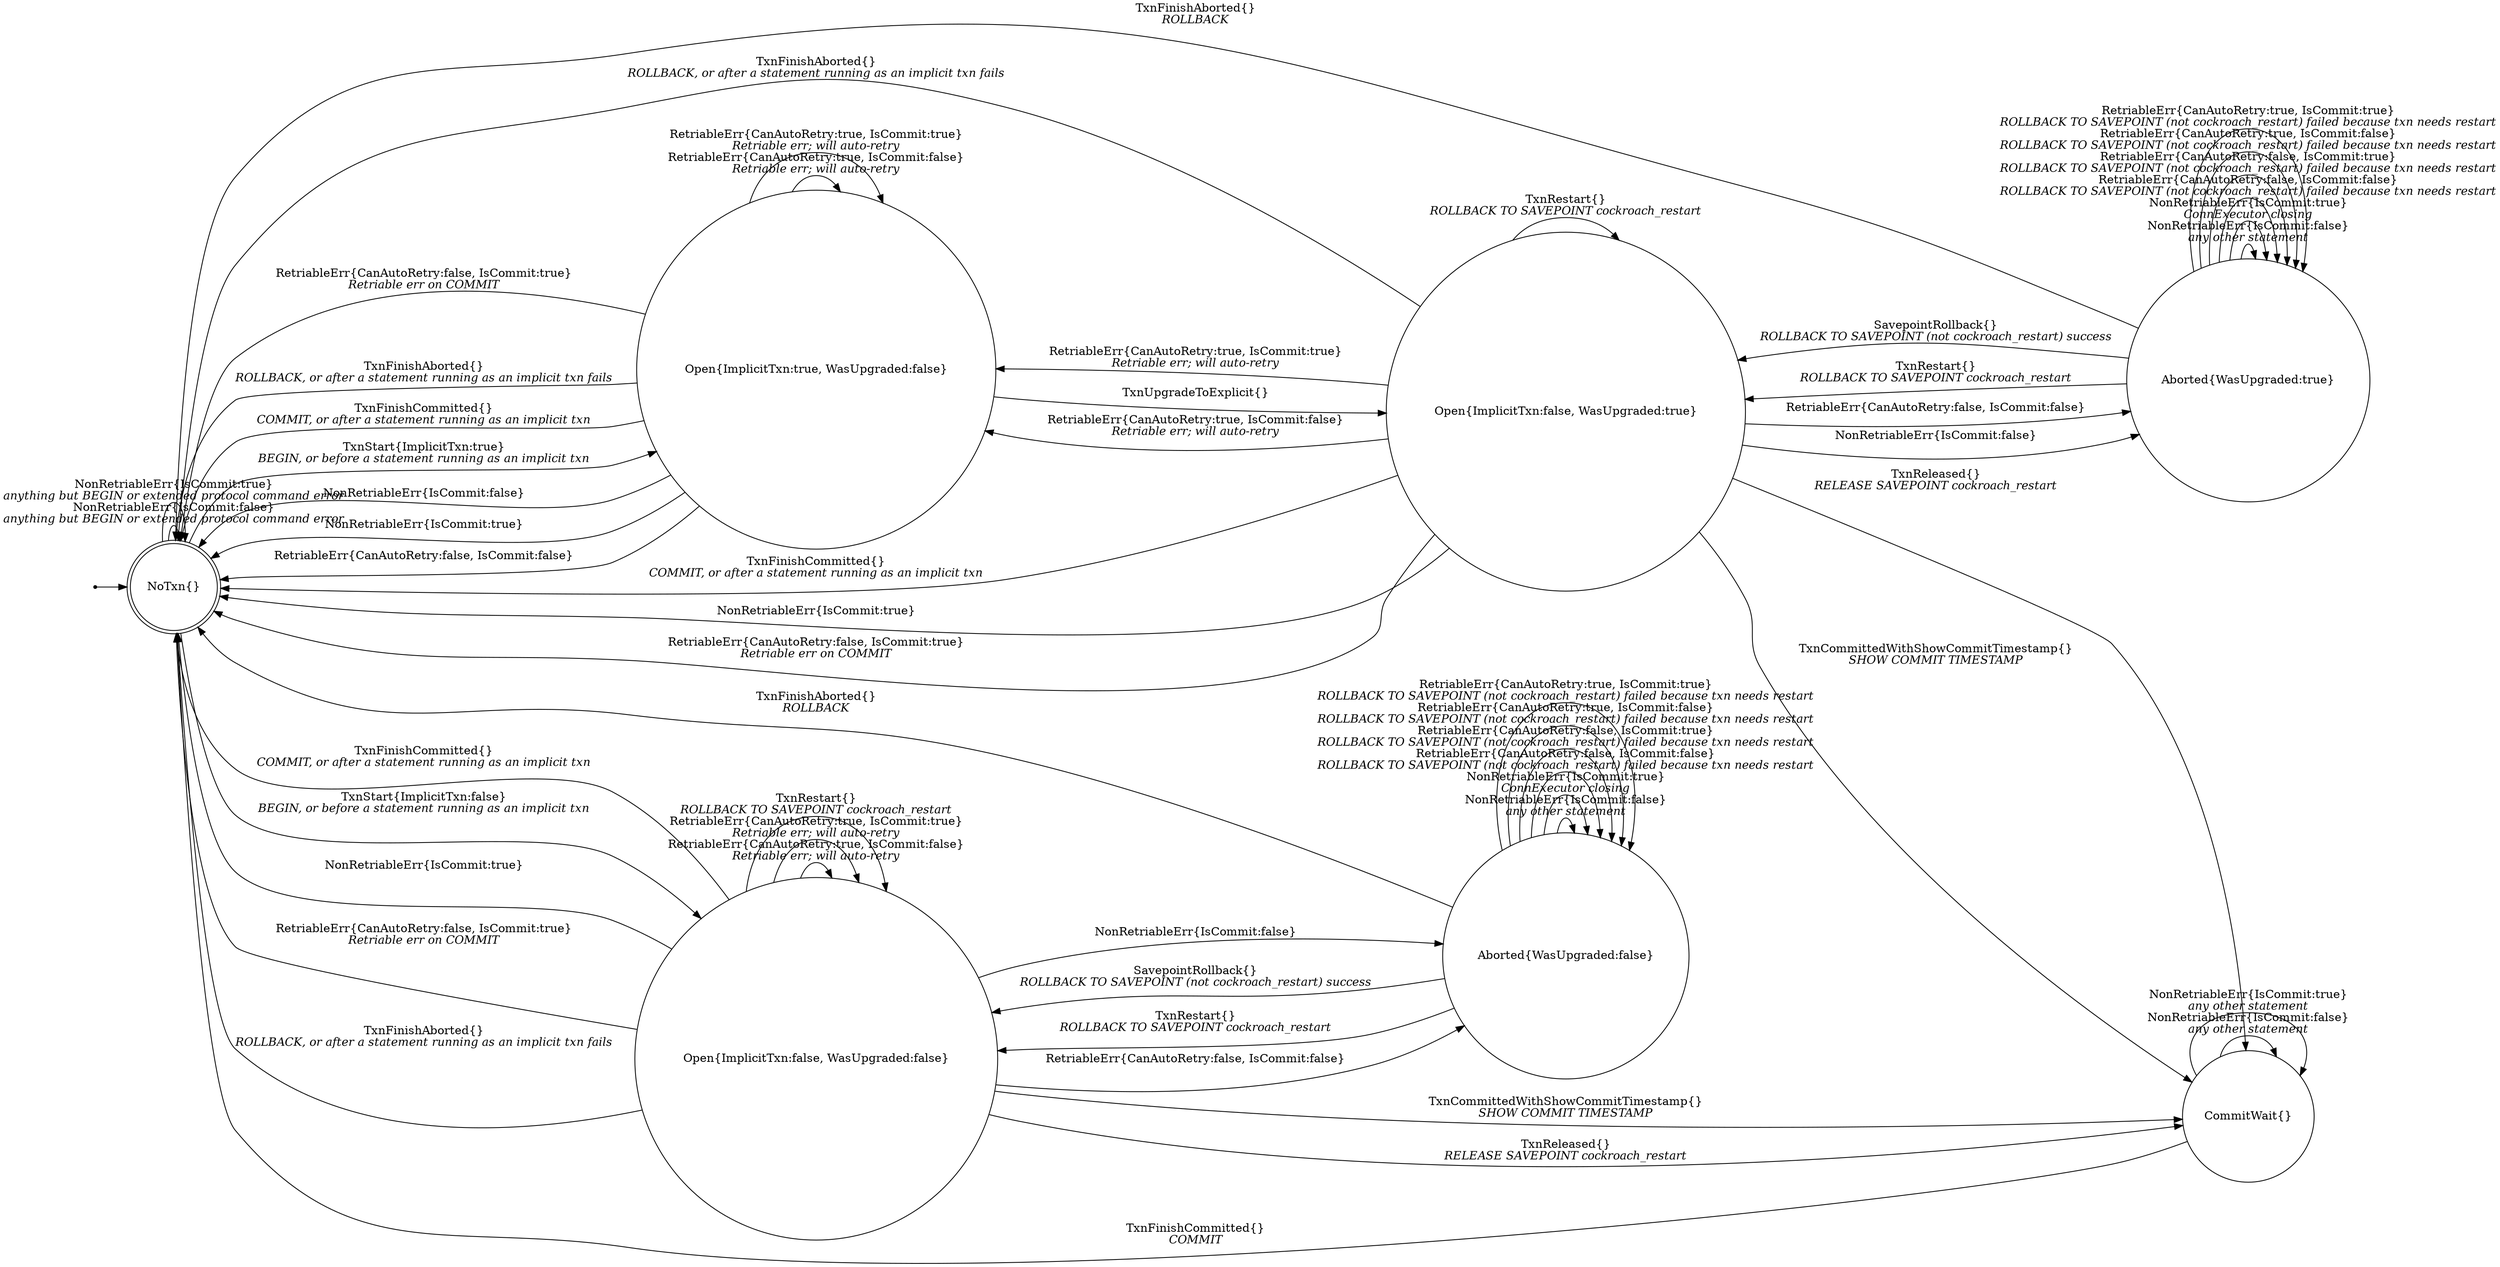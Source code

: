 // Code generated; DO NOT EDIT.
// To generate a .png file, run:
// brew install cairo pango
// brew install graphviz --with-pango
// dot -Tpng txnstatetransitions_diagram.gv -o txnstatetransitions_diagram.png".

// The Pango/Cairo renderer is needed for rendering our HTML labels.
digraph finite_state_machine {
	rankdir=LR;

	node [shape = doublecircle]; "NoTxn{}";
	node [shape = point ]; qi
	qi -> "NoTxn{}";

	node [shape = circle];
	"Aborted{WasUpgraded:false}" -> "Aborted{WasUpgraded:false}" [label = <NonRetriableErr{IsCommit:false}<BR/><I>any other statement</I>>]
	"Aborted{WasUpgraded:false}" -> "Aborted{WasUpgraded:false}" [label = <NonRetriableErr{IsCommit:true}<BR/><I>ConnExecutor closing</I>>]
	"Aborted{WasUpgraded:false}" -> "Aborted{WasUpgraded:false}" [label = <RetriableErr{CanAutoRetry:false, IsCommit:false}<BR/><I>ROLLBACK TO SAVEPOINT (not cockroach_restart) failed because txn needs restart</I>>]
	"Aborted{WasUpgraded:false}" -> "Aborted{WasUpgraded:false}" [label = <RetriableErr{CanAutoRetry:false, IsCommit:true}<BR/><I>ROLLBACK TO SAVEPOINT (not cockroach_restart) failed because txn needs restart</I>>]
	"Aborted{WasUpgraded:false}" -> "Aborted{WasUpgraded:false}" [label = <RetriableErr{CanAutoRetry:true, IsCommit:false}<BR/><I>ROLLBACK TO SAVEPOINT (not cockroach_restart) failed because txn needs restart</I>>]
	"Aborted{WasUpgraded:false}" -> "Aborted{WasUpgraded:false}" [label = <RetriableErr{CanAutoRetry:true, IsCommit:true}<BR/><I>ROLLBACK TO SAVEPOINT (not cockroach_restart) failed because txn needs restart</I>>]
	"Aborted{WasUpgraded:false}" -> "Open{ImplicitTxn:false, WasUpgraded:false}" [label = <SavepointRollback{}<BR/><I>ROLLBACK TO SAVEPOINT (not cockroach_restart) success</I>>]
	"Aborted{WasUpgraded:false}" -> "NoTxn{}" [label = <TxnFinishAborted{}<BR/><I>ROLLBACK</I>>]
	"Aborted{WasUpgraded:false}" -> "Open{ImplicitTxn:false, WasUpgraded:false}" [label = <TxnRestart{}<BR/><I>ROLLBACK TO SAVEPOINT cockroach_restart</I>>]
	"Aborted{WasUpgraded:true}" -> "Aborted{WasUpgraded:true}" [label = <NonRetriableErr{IsCommit:false}<BR/><I>any other statement</I>>]
	"Aborted{WasUpgraded:true}" -> "Aborted{WasUpgraded:true}" [label = <NonRetriableErr{IsCommit:true}<BR/><I>ConnExecutor closing</I>>]
	"Aborted{WasUpgraded:true}" -> "Aborted{WasUpgraded:true}" [label = <RetriableErr{CanAutoRetry:false, IsCommit:false}<BR/><I>ROLLBACK TO SAVEPOINT (not cockroach_restart) failed because txn needs restart</I>>]
	"Aborted{WasUpgraded:true}" -> "Aborted{WasUpgraded:true}" [label = <RetriableErr{CanAutoRetry:false, IsCommit:true}<BR/><I>ROLLBACK TO SAVEPOINT (not cockroach_restart) failed because txn needs restart</I>>]
	"Aborted{WasUpgraded:true}" -> "Aborted{WasUpgraded:true}" [label = <RetriableErr{CanAutoRetry:true, IsCommit:false}<BR/><I>ROLLBACK TO SAVEPOINT (not cockroach_restart) failed because txn needs restart</I>>]
	"Aborted{WasUpgraded:true}" -> "Aborted{WasUpgraded:true}" [label = <RetriableErr{CanAutoRetry:true, IsCommit:true}<BR/><I>ROLLBACK TO SAVEPOINT (not cockroach_restart) failed because txn needs restart</I>>]
	"Aborted{WasUpgraded:true}" -> "Open{ImplicitTxn:false, WasUpgraded:true}" [label = <SavepointRollback{}<BR/><I>ROLLBACK TO SAVEPOINT (not cockroach_restart) success</I>>]
	"Aborted{WasUpgraded:true}" -> "NoTxn{}" [label = <TxnFinishAborted{}<BR/><I>ROLLBACK</I>>]
	"Aborted{WasUpgraded:true}" -> "Open{ImplicitTxn:false, WasUpgraded:true}" [label = <TxnRestart{}<BR/><I>ROLLBACK TO SAVEPOINT cockroach_restart</I>>]
	"CommitWait{}" -> "CommitWait{}" [label = <NonRetriableErr{IsCommit:false}<BR/><I>any other statement</I>>]
	"CommitWait{}" -> "CommitWait{}" [label = <NonRetriableErr{IsCommit:true}<BR/><I>any other statement</I>>]
	"CommitWait{}" -> "NoTxn{}" [label = <TxnFinishCommitted{}<BR/><I>COMMIT</I>>]
	"NoTxn{}" -> "NoTxn{}" [label = <NonRetriableErr{IsCommit:false}<BR/><I>anything but BEGIN or extended protocol command error</I>>]
	"NoTxn{}" -> "NoTxn{}" [label = <NonRetriableErr{IsCommit:true}<BR/><I>anything but BEGIN or extended protocol command error</I>>]
	"NoTxn{}" -> "Open{ImplicitTxn:false, WasUpgraded:false}" [label = <TxnStart{ImplicitTxn:false}<BR/><I>BEGIN, or before a statement running as an implicit txn</I>>]
	"NoTxn{}" -> "Open{ImplicitTxn:true, WasUpgraded:false}" [label = <TxnStart{ImplicitTxn:true}<BR/><I>BEGIN, or before a statement running as an implicit txn</I>>]
	"Open{ImplicitTxn:false, WasUpgraded:false}" -> "Aborted{WasUpgraded:false}" [label = "NonRetriableErr{IsCommit:false}"]
	"Open{ImplicitTxn:false, WasUpgraded:false}" -> "NoTxn{}" [label = "NonRetriableErr{IsCommit:true}"]
	"Open{ImplicitTxn:false, WasUpgraded:false}" -> "Aborted{WasUpgraded:false}" [label = "RetriableErr{CanAutoRetry:false, IsCommit:false}"]
	"Open{ImplicitTxn:false, WasUpgraded:false}" -> "NoTxn{}" [label = <RetriableErr{CanAutoRetry:false, IsCommit:true}<BR/><I>Retriable err on COMMIT</I>>]
	"Open{ImplicitTxn:false, WasUpgraded:false}" -> "Open{ImplicitTxn:false, WasUpgraded:false}" [label = <RetriableErr{CanAutoRetry:true, IsCommit:false}<BR/><I>Retriable err; will auto-retry</I>>]
	"Open{ImplicitTxn:false, WasUpgraded:false}" -> "Open{ImplicitTxn:false, WasUpgraded:false}" [label = <RetriableErr{CanAutoRetry:true, IsCommit:true}<BR/><I>Retriable err; will auto-retry</I>>]
	"Open{ImplicitTxn:false, WasUpgraded:false}" -> "CommitWait{}" [label = <TxnCommittedWithShowCommitTimestamp{}<BR/><I>SHOW COMMIT TIMESTAMP</I>>]
	"Open{ImplicitTxn:false, WasUpgraded:false}" -> "NoTxn{}" [label = <TxnFinishAborted{}<BR/><I>ROLLBACK, or after a statement running as an implicit txn fails</I>>]
	"Open{ImplicitTxn:false, WasUpgraded:false}" -> "NoTxn{}" [label = <TxnFinishCommitted{}<BR/><I>COMMIT, or after a statement running as an implicit txn</I>>]
	"Open{ImplicitTxn:false, WasUpgraded:false}" -> "CommitWait{}" [label = <TxnReleased{}<BR/><I>RELEASE SAVEPOINT cockroach_restart</I>>]
	"Open{ImplicitTxn:false, WasUpgraded:false}" -> "Open{ImplicitTxn:false, WasUpgraded:false}" [label = <TxnRestart{}<BR/><I>ROLLBACK TO SAVEPOINT cockroach_restart</I>>]
	"Open{ImplicitTxn:false, WasUpgraded:true}" -> "Aborted{WasUpgraded:true}" [label = "NonRetriableErr{IsCommit:false}"]
	"Open{ImplicitTxn:false, WasUpgraded:true}" -> "NoTxn{}" [label = "NonRetriableErr{IsCommit:true}"]
	"Open{ImplicitTxn:false, WasUpgraded:true}" -> "Aborted{WasUpgraded:true}" [label = "RetriableErr{CanAutoRetry:false, IsCommit:false}"]
	"Open{ImplicitTxn:false, WasUpgraded:true}" -> "NoTxn{}" [label = <RetriableErr{CanAutoRetry:false, IsCommit:true}<BR/><I>Retriable err on COMMIT</I>>]
	"Open{ImplicitTxn:false, WasUpgraded:true}" -> "Open{ImplicitTxn:true, WasUpgraded:false}" [label = <RetriableErr{CanAutoRetry:true, IsCommit:false}<BR/><I>Retriable err; will auto-retry</I>>]
	"Open{ImplicitTxn:false, WasUpgraded:true}" -> "Open{ImplicitTxn:true, WasUpgraded:false}" [label = <RetriableErr{CanAutoRetry:true, IsCommit:true}<BR/><I>Retriable err; will auto-retry</I>>]
	"Open{ImplicitTxn:false, WasUpgraded:true}" -> "CommitWait{}" [label = <TxnCommittedWithShowCommitTimestamp{}<BR/><I>SHOW COMMIT TIMESTAMP</I>>]
	"Open{ImplicitTxn:false, WasUpgraded:true}" -> "NoTxn{}" [label = <TxnFinishAborted{}<BR/><I>ROLLBACK, or after a statement running as an implicit txn fails</I>>]
	"Open{ImplicitTxn:false, WasUpgraded:true}" -> "NoTxn{}" [label = <TxnFinishCommitted{}<BR/><I>COMMIT, or after a statement running as an implicit txn</I>>]
	"Open{ImplicitTxn:false, WasUpgraded:true}" -> "CommitWait{}" [label = <TxnReleased{}<BR/><I>RELEASE SAVEPOINT cockroach_restart</I>>]
	"Open{ImplicitTxn:false, WasUpgraded:true}" -> "Open{ImplicitTxn:false, WasUpgraded:true}" [label = <TxnRestart{}<BR/><I>ROLLBACK TO SAVEPOINT cockroach_restart</I>>]
	"Open{ImplicitTxn:true, WasUpgraded:false}" -> "NoTxn{}" [label = "NonRetriableErr{IsCommit:false}"]
	"Open{ImplicitTxn:true, WasUpgraded:false}" -> "NoTxn{}" [label = "NonRetriableErr{IsCommit:true}"]
	"Open{ImplicitTxn:true, WasUpgraded:false}" -> "NoTxn{}" [label = "RetriableErr{CanAutoRetry:false, IsCommit:false}"]
	"Open{ImplicitTxn:true, WasUpgraded:false}" -> "NoTxn{}" [label = <RetriableErr{CanAutoRetry:false, IsCommit:true}<BR/><I>Retriable err on COMMIT</I>>]
	"Open{ImplicitTxn:true, WasUpgraded:false}" -> "Open{ImplicitTxn:true, WasUpgraded:false}" [label = <RetriableErr{CanAutoRetry:true, IsCommit:false}<BR/><I>Retriable err; will auto-retry</I>>]
	"Open{ImplicitTxn:true, WasUpgraded:false}" -> "Open{ImplicitTxn:true, WasUpgraded:false}" [label = <RetriableErr{CanAutoRetry:true, IsCommit:true}<BR/><I>Retriable err; will auto-retry</I>>]
	"Open{ImplicitTxn:true, WasUpgraded:false}" -> "NoTxn{}" [label = <TxnFinishAborted{}<BR/><I>ROLLBACK, or after a statement running as an implicit txn fails</I>>]
	"Open{ImplicitTxn:true, WasUpgraded:false}" -> "NoTxn{}" [label = <TxnFinishCommitted{}<BR/><I>COMMIT, or after a statement running as an implicit txn</I>>]
	"Open{ImplicitTxn:true, WasUpgraded:false}" -> "Open{ImplicitTxn:false, WasUpgraded:true}" [label = "TxnUpgradeToExplicit{}"]
}
